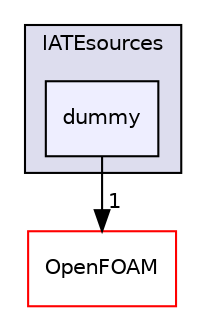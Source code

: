 digraph "src/phaseSystemModels/reactingEulerFoam/reactingTwoPhaseEulerFoam/twoPhaseSystem/diameterModels/IATE/IATEsources/dummy" {
  bgcolor=transparent;
  compound=true
  node [ fontsize="10", fontname="Helvetica"];
  edge [ labelfontsize="10", labelfontname="Helvetica"];
  subgraph clusterdir_78411669d47b5e19928eafa1c2794fe4 {
    graph [ bgcolor="#ddddee", pencolor="black", label="IATEsources" fontname="Helvetica", fontsize="10", URL="dir_78411669d47b5e19928eafa1c2794fe4.html"]
  dir_4c1d91af01a9ddce04a65d0c38089e89 [shape=box, label="dummy", style="filled", fillcolor="#eeeeff", pencolor="black", URL="dir_4c1d91af01a9ddce04a65d0c38089e89.html"];
  }
  dir_c5473ff19b20e6ec4dfe5c310b3778a8 [shape=box label="OpenFOAM" color="red" URL="dir_c5473ff19b20e6ec4dfe5c310b3778a8.html"];
  dir_4c1d91af01a9ddce04a65d0c38089e89->dir_c5473ff19b20e6ec4dfe5c310b3778a8 [headlabel="1", labeldistance=1.5 headhref="dir_003369_002151.html"];
}
